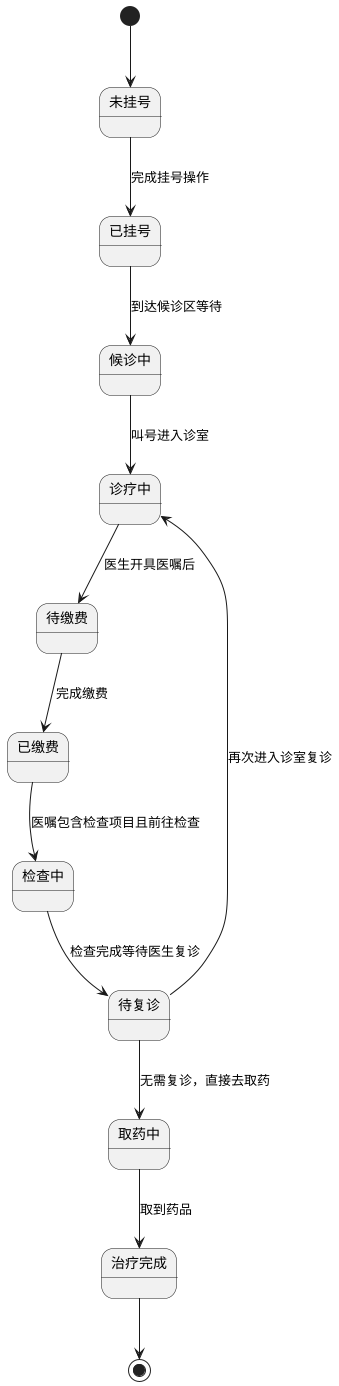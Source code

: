 @startuml
[*] --> 未挂号
未挂号 --> 已挂号 : 完成挂号操作
已挂号 --> 候诊中 : 到达候诊区等待
候诊中 --> 诊疗中 : 叫号进入诊室
诊疗中 --> 待缴费 : 医生开具医嘱后
待缴费 --> 已缴费 : 完成缴费
已缴费 --> 检查中 : 医嘱包含检查项目且前往检查
检查中 --> 待复诊 : 检查完成等待医生复诊
待复诊 --> 诊疗中 : 再次进入诊室复诊
待复诊 --> 取药中 : 无需复诊，直接去取药
取药中 --> 治疗完成 : 取到药品
治疗完成 --> [*]
@enduml